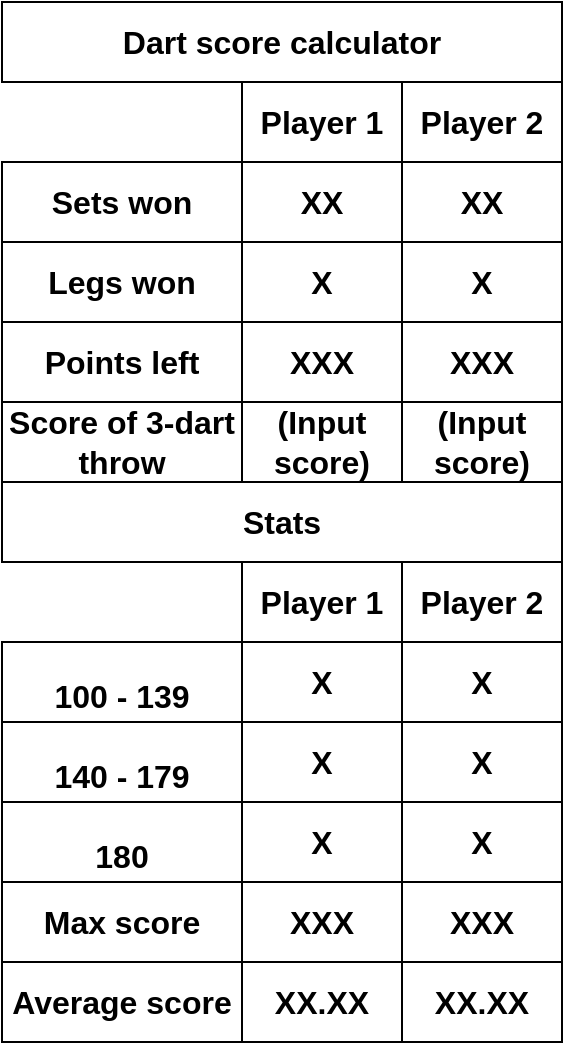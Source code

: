 <mxfile version="14.8.4" type="device"><diagram id="1LjM-pHv2_KW37U5XS4n" name="Page-1"><mxGraphModel dx="1410" dy="760" grid="1" gridSize="10" guides="1" tooltips="1" connect="1" arrows="1" fold="1" page="1" pageScale="1" pageWidth="850" pageHeight="1100" math="0" shadow="0"><root><mxCell id="0"/><mxCell id="1" parent="0"/><mxCell id="h-5Ak1yfUY-8CGUL-hNt-1" value="&lt;b&gt;&lt;font style=&quot;font-size: 16px&quot;&gt;Dart score calculator&lt;/font&gt;&lt;/b&gt;" style="rounded=0;whiteSpace=wrap;html=1;" vertex="1" parent="1"><mxGeometry x="80" width="280" height="40" as="geometry"/></mxCell><mxCell id="h-5Ak1yfUY-8CGUL-hNt-2" value="&lt;b&gt;&lt;font style=&quot;font-size: 16px&quot;&gt;Player 1&lt;/font&gt;&lt;/b&gt;" style="rounded=0;whiteSpace=wrap;html=1;" vertex="1" parent="1"><mxGeometry x="200" y="40" width="80" height="40" as="geometry"/></mxCell><mxCell id="h-5Ak1yfUY-8CGUL-hNt-3" value="&lt;b&gt;&lt;font style=&quot;font-size: 16px&quot;&gt;Player 2&lt;br&gt;&lt;/font&gt;&lt;/b&gt;" style="rounded=0;whiteSpace=wrap;html=1;" vertex="1" parent="1"><mxGeometry x="280" y="40" width="80" height="40" as="geometry"/></mxCell><mxCell id="h-5Ak1yfUY-8CGUL-hNt-53" value="&lt;font style=&quot;font-size: 16px&quot;&gt;&lt;b&gt;Score of 3-dart throw&lt;br&gt;&lt;/b&gt;&lt;/font&gt;" style="rounded=0;whiteSpace=wrap;html=1;" vertex="1" parent="1"><mxGeometry x="80" y="200" width="120" height="40" as="geometry"/></mxCell><mxCell id="h-5Ak1yfUY-8CGUL-hNt-54" value="&lt;font style=&quot;font-size: 16px&quot;&gt;&lt;b&gt;(Input score)&lt;br&gt;&lt;/b&gt;&lt;/font&gt;" style="rounded=0;whiteSpace=wrap;html=1;" vertex="1" parent="1"><mxGeometry x="280" y="200" width="80" height="40" as="geometry"/></mxCell><mxCell id="h-5Ak1yfUY-8CGUL-hNt-55" value="&lt;font style=&quot;font-size: 16px&quot;&gt;&lt;b&gt;(Input score)&lt;br&gt;&lt;/b&gt;&lt;/font&gt;" style="rounded=0;whiteSpace=wrap;html=1;" vertex="1" parent="1"><mxGeometry x="200" y="200" width="80" height="40" as="geometry"/></mxCell><mxCell id="h-5Ak1yfUY-8CGUL-hNt-56" value="&lt;font style=&quot;font-size: 16px&quot;&gt;&lt;b&gt;Sets won&lt;br&gt;&lt;/b&gt;&lt;/font&gt;" style="rounded=0;whiteSpace=wrap;html=1;" vertex="1" parent="1"><mxGeometry x="80" y="80" width="120" height="40" as="geometry"/></mxCell><mxCell id="h-5Ak1yfUY-8CGUL-hNt-58" value="&lt;font style=&quot;font-size: 16px&quot;&gt;&lt;b&gt;XX&lt;/b&gt;&lt;/font&gt;" style="rounded=0;whiteSpace=wrap;html=1;" vertex="1" parent="1"><mxGeometry x="280" y="80" width="80" height="40" as="geometry"/></mxCell><mxCell id="h-5Ak1yfUY-8CGUL-hNt-59" value="&lt;font style=&quot;font-size: 16px&quot;&gt;&lt;b&gt;XX&lt;/b&gt;&lt;/font&gt;" style="rounded=0;whiteSpace=wrap;html=1;" vertex="1" parent="1"><mxGeometry x="200" y="80" width="80" height="40" as="geometry"/></mxCell><mxCell id="h-5Ak1yfUY-8CGUL-hNt-60" value="&lt;font style=&quot;font-size: 16px&quot;&gt;&lt;b&gt;Legs won&lt;br&gt;&lt;/b&gt;&lt;/font&gt;" style="rounded=0;whiteSpace=wrap;html=1;" vertex="1" parent="1"><mxGeometry x="80" y="120" width="120" height="40" as="geometry"/></mxCell><mxCell id="h-5Ak1yfUY-8CGUL-hNt-61" value="&lt;font style=&quot;font-size: 16px&quot;&gt;&lt;b&gt;X&lt;/b&gt;&lt;/font&gt;" style="rounded=0;whiteSpace=wrap;html=1;" vertex="1" parent="1"><mxGeometry x="280" y="120" width="80" height="40" as="geometry"/></mxCell><mxCell id="h-5Ak1yfUY-8CGUL-hNt-62" value="&lt;font style=&quot;font-size: 16px&quot;&gt;&lt;b&gt;X&lt;/b&gt;&lt;/font&gt;" style="rounded=0;whiteSpace=wrap;html=1;" vertex="1" parent="1"><mxGeometry x="200" y="120" width="80" height="40" as="geometry"/></mxCell><mxCell id="h-5Ak1yfUY-8CGUL-hNt-63" value="&lt;font style=&quot;font-size: 16px&quot;&gt;&lt;b&gt;Points left&lt;br&gt;&lt;/b&gt;&lt;/font&gt;" style="rounded=0;whiteSpace=wrap;html=1;" vertex="1" parent="1"><mxGeometry x="80" y="160" width="120" height="40" as="geometry"/></mxCell><mxCell id="h-5Ak1yfUY-8CGUL-hNt-64" value="&lt;font style=&quot;font-size: 16px&quot;&gt;&lt;b&gt;XXX&lt;/b&gt;&lt;/font&gt;" style="rounded=0;whiteSpace=wrap;html=1;" vertex="1" parent="1"><mxGeometry x="280" y="160" width="80" height="40" as="geometry"/></mxCell><mxCell id="h-5Ak1yfUY-8CGUL-hNt-65" value="&lt;font style=&quot;font-size: 16px&quot;&gt;&lt;b&gt;XXX&lt;/b&gt;&lt;/font&gt;" style="rounded=0;whiteSpace=wrap;html=1;" vertex="1" parent="1"><mxGeometry x="200" y="160" width="80" height="40" as="geometry"/></mxCell><mxCell id="h-5Ak1yfUY-8CGUL-hNt-67" value="&lt;b&gt;&lt;font style=&quot;font-size: 16px&quot;&gt;Player 1&lt;/font&gt;&lt;/b&gt;" style="rounded=0;whiteSpace=wrap;html=1;" vertex="1" parent="1"><mxGeometry x="200" y="280" width="80" height="40" as="geometry"/></mxCell><mxCell id="h-5Ak1yfUY-8CGUL-hNt-68" value="&lt;b&gt;&lt;font style=&quot;font-size: 16px&quot;&gt;Player 2&lt;br&gt;&lt;/font&gt;&lt;/b&gt;" style="rounded=0;whiteSpace=wrap;html=1;" vertex="1" parent="1"><mxGeometry x="280" y="280" width="80" height="40" as="geometry"/></mxCell><mxCell id="h-5Ak1yfUY-8CGUL-hNt-69" value="&lt;br&gt;&lt;b&gt;&lt;font style=&quot;font-size: 16px&quot;&gt;100 - 139&lt;br&gt;&lt;/font&gt;&lt;/b&gt;" style="rounded=0;whiteSpace=wrap;html=1;" vertex="1" parent="1"><mxGeometry x="80" y="320" width="120" height="40" as="geometry"/></mxCell><mxCell id="h-5Ak1yfUY-8CGUL-hNt-70" value="&lt;br&gt;&lt;b&gt;&lt;font style=&quot;font-size: 16px&quot;&gt;140 - 179&lt;br&gt;&lt;/font&gt;&lt;/b&gt;" style="rounded=0;whiteSpace=wrap;html=1;" vertex="1" parent="1"><mxGeometry x="80" y="360" width="120" height="40" as="geometry"/></mxCell><mxCell id="h-5Ak1yfUY-8CGUL-hNt-71" value="&lt;br&gt;&lt;b&gt;&lt;font style=&quot;font-size: 16px&quot;&gt;180&lt;/font&gt;&lt;/b&gt;" style="rounded=0;whiteSpace=wrap;html=1;" vertex="1" parent="1"><mxGeometry x="80" y="400" width="120" height="40" as="geometry"/></mxCell><mxCell id="h-5Ak1yfUY-8CGUL-hNt-72" value="&lt;font style=&quot;font-size: 16px&quot;&gt;&lt;b&gt;X&lt;/b&gt;&lt;/font&gt;" style="rounded=0;whiteSpace=wrap;html=1;" vertex="1" parent="1"><mxGeometry x="200" y="320" width="80" height="40" as="geometry"/></mxCell><mxCell id="h-5Ak1yfUY-8CGUL-hNt-73" value="&lt;font style=&quot;font-size: 16px&quot;&gt;&lt;b&gt;X&lt;/b&gt;&lt;/font&gt;" style="rounded=0;whiteSpace=wrap;html=1;" vertex="1" parent="1"><mxGeometry x="280" y="320" width="80" height="40" as="geometry"/></mxCell><mxCell id="h-5Ak1yfUY-8CGUL-hNt-74" value="&lt;font style=&quot;font-size: 16px&quot;&gt;&lt;b&gt;X&lt;/b&gt;&lt;/font&gt;" style="rounded=0;whiteSpace=wrap;html=1;" vertex="1" parent="1"><mxGeometry x="200" y="360" width="80" height="40" as="geometry"/></mxCell><mxCell id="h-5Ak1yfUY-8CGUL-hNt-75" value="&lt;font style=&quot;font-size: 16px&quot;&gt;&lt;b&gt;X&lt;/b&gt;&lt;/font&gt;" style="rounded=0;whiteSpace=wrap;html=1;" vertex="1" parent="1"><mxGeometry x="280" y="360" width="80" height="40" as="geometry"/></mxCell><mxCell id="h-5Ak1yfUY-8CGUL-hNt-76" value="&lt;font style=&quot;font-size: 16px&quot;&gt;&lt;b&gt;X&lt;/b&gt;&lt;/font&gt;" style="rounded=0;whiteSpace=wrap;html=1;" vertex="1" parent="1"><mxGeometry x="200" y="400" width="80" height="40" as="geometry"/></mxCell><mxCell id="h-5Ak1yfUY-8CGUL-hNt-77" value="&lt;font style=&quot;font-size: 16px&quot;&gt;&lt;b&gt;X&lt;/b&gt;&lt;/font&gt;" style="rounded=0;whiteSpace=wrap;html=1;" vertex="1" parent="1"><mxGeometry x="280" y="400" width="80" height="40" as="geometry"/></mxCell><mxCell id="h-5Ak1yfUY-8CGUL-hNt-78" value="&lt;font style=&quot;font-size: 16px&quot;&gt;&lt;b&gt;Stats&lt;/b&gt;&lt;/font&gt;" style="rounded=0;whiteSpace=wrap;html=1;" vertex="1" parent="1"><mxGeometry x="80" y="240" width="280" height="40" as="geometry"/></mxCell><mxCell id="h-5Ak1yfUY-8CGUL-hNt-79" value="&lt;font style=&quot;font-size: 16px&quot;&gt;&lt;b&gt;Max score&lt;br&gt;&lt;/b&gt;&lt;/font&gt;" style="rounded=0;whiteSpace=wrap;html=1;" vertex="1" parent="1"><mxGeometry x="80" y="440" width="120" height="40" as="geometry"/></mxCell><mxCell id="h-5Ak1yfUY-8CGUL-hNt-80" value="&lt;font style=&quot;font-size: 16px&quot;&gt;&lt;b&gt;Average score&lt;br&gt;&lt;/b&gt;&lt;/font&gt;" style="rounded=0;whiteSpace=wrap;html=1;" vertex="1" parent="1"><mxGeometry x="80" y="480" width="120" height="40" as="geometry"/></mxCell><mxCell id="h-5Ak1yfUY-8CGUL-hNt-81" value="&lt;font style=&quot;font-size: 16px&quot;&gt;&lt;b&gt;X&lt;/b&gt;&lt;/font&gt;&lt;font size=&quot;1&quot;&gt;&lt;b style=&quot;font-size: 16px&quot;&gt;XX&lt;/b&gt;&lt;/font&gt;" style="rounded=0;whiteSpace=wrap;html=1;" vertex="1" parent="1"><mxGeometry x="200" y="440" width="80" height="40" as="geometry"/></mxCell><mxCell id="h-5Ak1yfUY-8CGUL-hNt-82" value="&lt;font style=&quot;font-size: 16px&quot;&gt;&lt;b&gt;X&lt;/b&gt;&lt;/font&gt;&lt;font size=&quot;1&quot;&gt;&lt;b style=&quot;font-size: 16px&quot;&gt;XX&lt;/b&gt;&lt;/font&gt;" style="rounded=0;whiteSpace=wrap;html=1;" vertex="1" parent="1"><mxGeometry x="280" y="440" width="80" height="40" as="geometry"/></mxCell><mxCell id="h-5Ak1yfUY-8CGUL-hNt-83" value="&lt;font style=&quot;font-size: 16px&quot;&gt;&lt;b&gt;XX.XX&lt;/b&gt;&lt;/font&gt;" style="rounded=0;whiteSpace=wrap;html=1;" vertex="1" parent="1"><mxGeometry x="200" y="480" width="80" height="40" as="geometry"/></mxCell><mxCell id="h-5Ak1yfUY-8CGUL-hNt-84" value="&lt;font style=&quot;font-size: 16px&quot;&gt;&lt;b&gt;XX.XX&lt;/b&gt;&lt;/font&gt;" style="rounded=0;whiteSpace=wrap;html=1;" vertex="1" parent="1"><mxGeometry x="280" y="480" width="80" height="40" as="geometry"/></mxCell></root></mxGraphModel></diagram></mxfile>